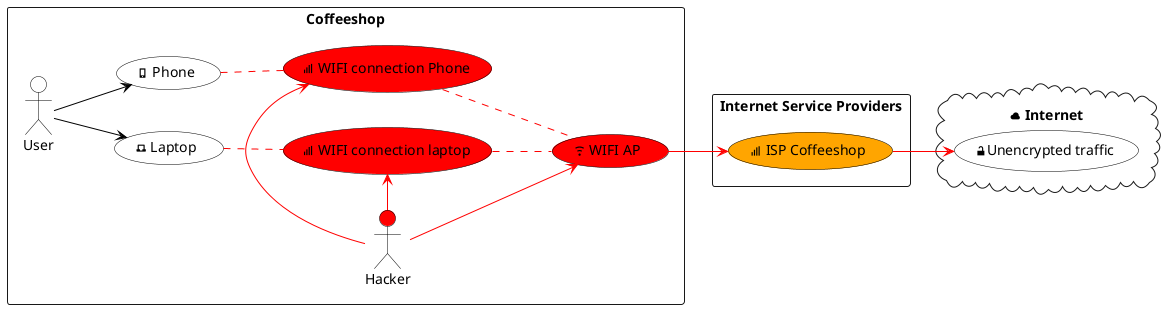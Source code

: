 @startuml

skinparam arrowColor black

skinparam componentBackgroundColor transparent
skinparam componentBorderColor black

skinparam cloudBackgroundColor transparent
skinparam ccloudBorderColor black

skinparam usecaseBackgroundColor transparent
skinparam usecaseBorderColor black

skinparam actorBackgroundColor transparent
skinparam actorBorderColor black

left to right direction
skinparam shadowing false

rectangle Coffeeshop {
    actor User as usr
    actor Hacker as hacker #red
    (<&laptop> Laptop) as laptop
    (<&phone> Phone) as phone
    (<&signal> WIFI connection laptop) as laptop_wifi #red
    (<&signal> WIFI connection Phone) as phone_wifi #red
    (<&wifi> WIFI AP) as wifi #red
}

rectangle "Internet Service Providers" {
    (<&signal> ISP Coffeeshop) as isp #orange
}

cloud "<&cloud> Internet" {
    (<&lock-unlocked>Unencrypted traffic) as unprotected_traffic
}

usr --> laptop
usr --> phone
hacker -> wifi #red
laptop .. laptop_wifi #red
laptop_wifi .. wifi #red
phone .. phone_wifi #red
phone_wifi .. wifi #red
hacker -> phone_wifi #red
hacker -> laptop_wifi #red
wifi --> isp #red
isp --> unprotected_traffic #red

@enduml